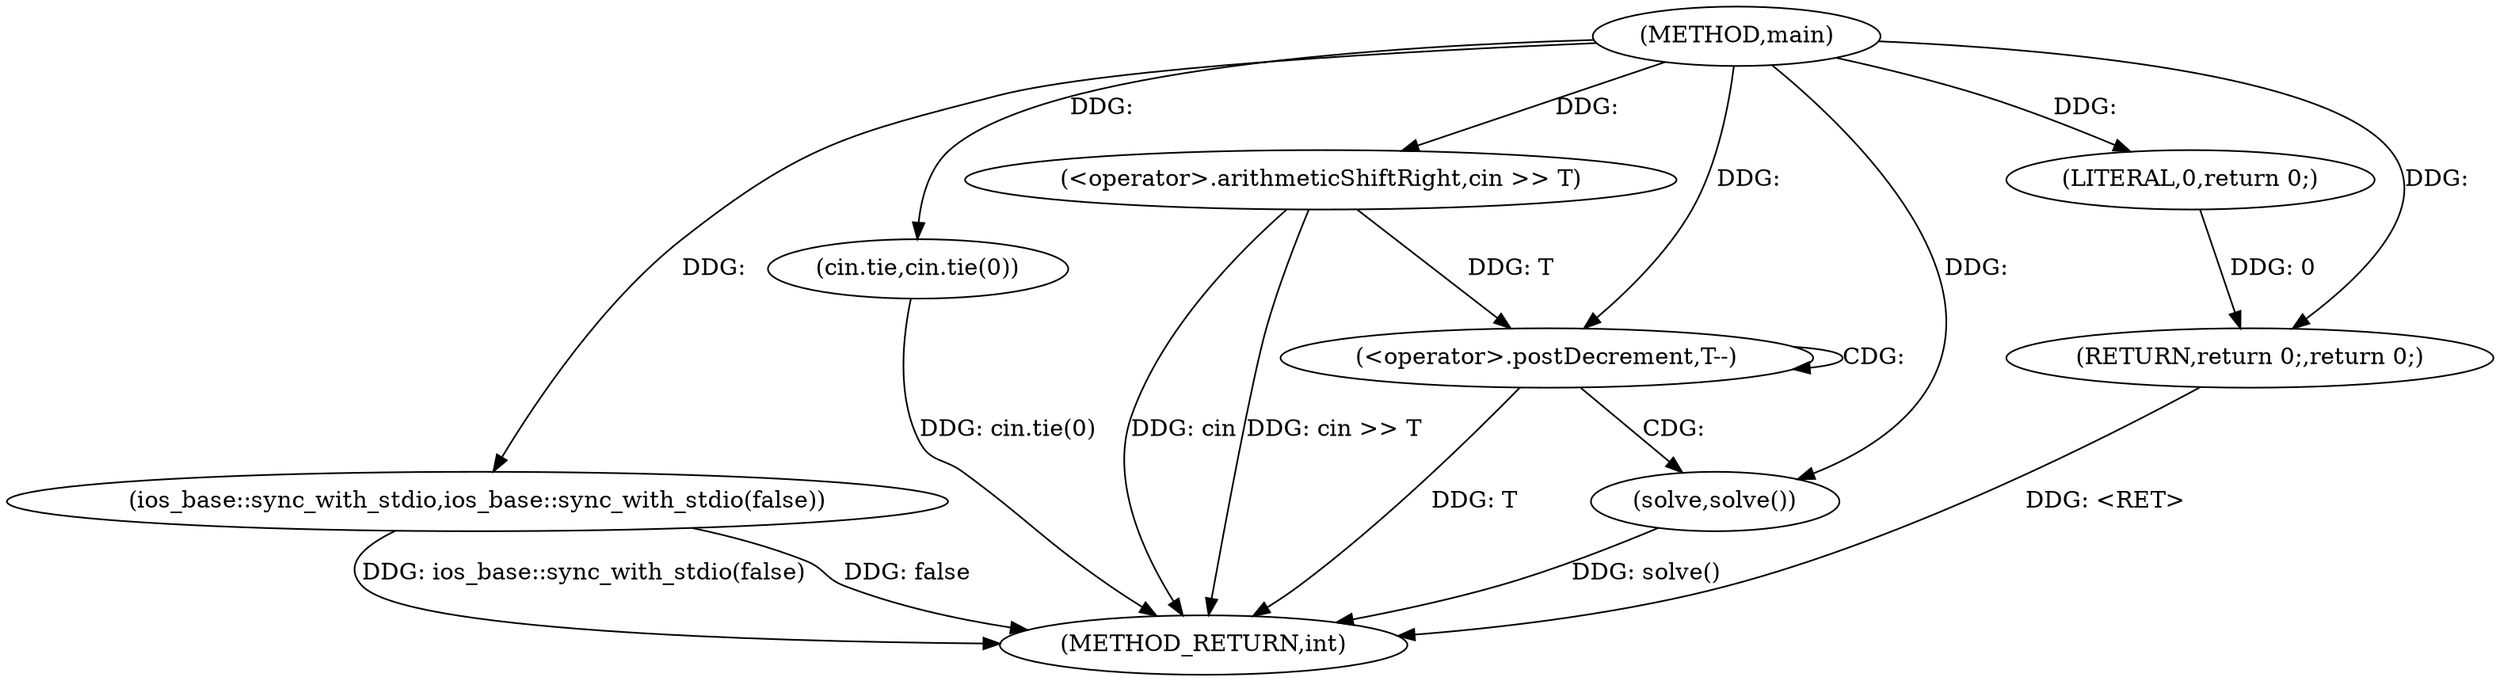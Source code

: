 digraph "main" {  
"1000323" [label = "(METHOD,main)" ]
"1000340" [label = "(METHOD_RETURN,int)" ]
"1000325" [label = "(ios_base::sync_with_stdio,ios_base::sync_with_stdio(false))" ]
"1000327" [label = "(cin.tie,cin.tie(0))" ]
"1000330" [label = "(<operator>.arithmeticShiftRight,cin >> T)" ]
"1000338" [label = "(RETURN,return 0;,return 0;)" ]
"1000334" [label = "(<operator>.postDecrement,T--)" ]
"1000339" [label = "(LITERAL,0,return 0;)" ]
"1000337" [label = "(solve,solve())" ]
  "1000325" -> "1000340"  [ label = "DDG: ios_base::sync_with_stdio(false)"] 
  "1000327" -> "1000340"  [ label = "DDG: cin.tie(0)"] 
  "1000330" -> "1000340"  [ label = "DDG: cin >> T"] 
  "1000334" -> "1000340"  [ label = "DDG: T"] 
  "1000337" -> "1000340"  [ label = "DDG: solve()"] 
  "1000338" -> "1000340"  [ label = "DDG: <RET>"] 
  "1000330" -> "1000340"  [ label = "DDG: cin"] 
  "1000325" -> "1000340"  [ label = "DDG: false"] 
  "1000339" -> "1000338"  [ label = "DDG: 0"] 
  "1000323" -> "1000338"  [ label = "DDG: "] 
  "1000323" -> "1000325"  [ label = "DDG: "] 
  "1000323" -> "1000327"  [ label = "DDG: "] 
  "1000323" -> "1000330"  [ label = "DDG: "] 
  "1000323" -> "1000339"  [ label = "DDG: "] 
  "1000330" -> "1000334"  [ label = "DDG: T"] 
  "1000323" -> "1000334"  [ label = "DDG: "] 
  "1000323" -> "1000337"  [ label = "DDG: "] 
  "1000334" -> "1000337"  [ label = "CDG: "] 
  "1000334" -> "1000334"  [ label = "CDG: "] 
}
